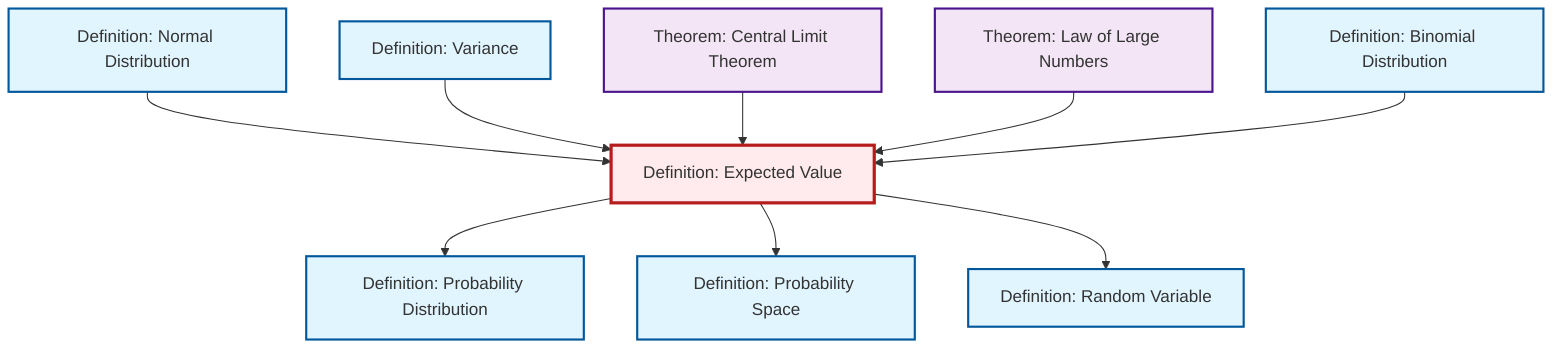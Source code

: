 graph TD
    classDef definition fill:#e1f5fe,stroke:#01579b,stroke-width:2px
    classDef theorem fill:#f3e5f5,stroke:#4a148c,stroke-width:2px
    classDef axiom fill:#fff3e0,stroke:#e65100,stroke-width:2px
    classDef example fill:#e8f5e9,stroke:#1b5e20,stroke-width:2px
    classDef current fill:#ffebee,stroke:#b71c1c,stroke-width:3px
    def-expectation["Definition: Expected Value"]:::definition
    def-binomial-distribution["Definition: Binomial Distribution"]:::definition
    thm-law-of-large-numbers["Theorem: Law of Large Numbers"]:::theorem
    def-probability-distribution["Definition: Probability Distribution"]:::definition
    def-normal-distribution["Definition: Normal Distribution"]:::definition
    def-variance["Definition: Variance"]:::definition
    def-random-variable["Definition: Random Variable"]:::definition
    thm-central-limit["Theorem: Central Limit Theorem"]:::theorem
    def-probability-space["Definition: Probability Space"]:::definition
    def-expectation --> def-probability-distribution
    def-normal-distribution --> def-expectation
    def-variance --> def-expectation
    def-expectation --> def-probability-space
    def-expectation --> def-random-variable
    thm-central-limit --> def-expectation
    thm-law-of-large-numbers --> def-expectation
    def-binomial-distribution --> def-expectation
    class def-expectation current